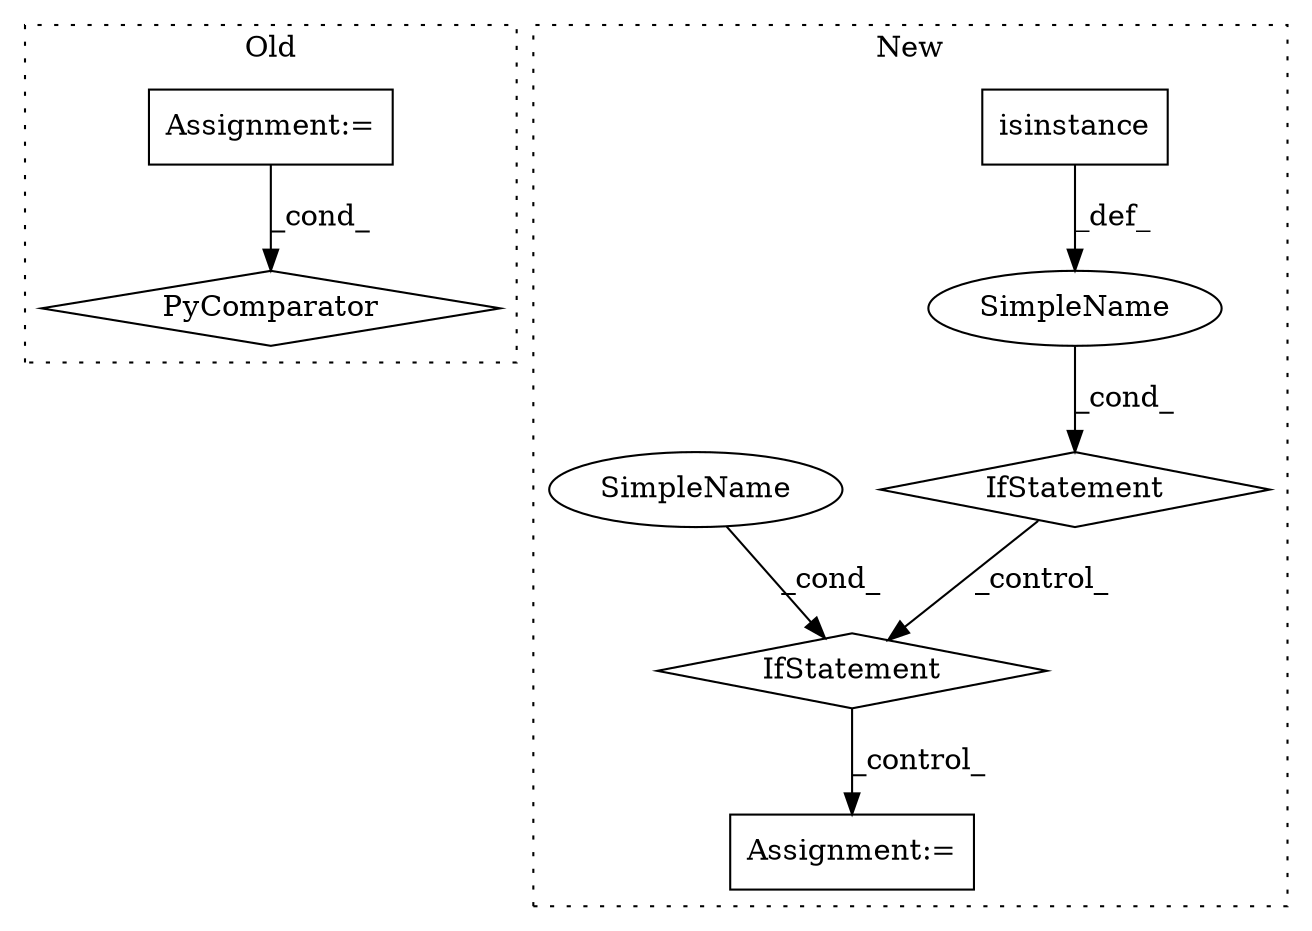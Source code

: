 digraph G {
subgraph cluster0 {
1 [label="PyComparator" a="113" s="929" l="48" shape="diamond"];
6 [label="Assignment:=" a="7" s="929" l="48" shape="box"];
label = "Old";
style="dotted";
}
subgraph cluster1 {
2 [label="isinstance" a="32" s="603,633" l="11,1" shape="box"];
3 [label="IfStatement" a="25" s="599,634" l="4,2" shape="diamond"];
4 [label="Assignment:=" a="7" s="1103" l="1" shape="box"];
5 [label="SimpleName" a="42" s="" l="" shape="ellipse"];
7 [label="IfStatement" a="25" s="715,751" l="4,2" shape="diamond"];
8 [label="SimpleName" a="42" s="" l="" shape="ellipse"];
label = "New";
style="dotted";
}
2 -> 5 [label="_def_"];
3 -> 7 [label="_control_"];
5 -> 3 [label="_cond_"];
6 -> 1 [label="_cond_"];
7 -> 4 [label="_control_"];
8 -> 7 [label="_cond_"];
}